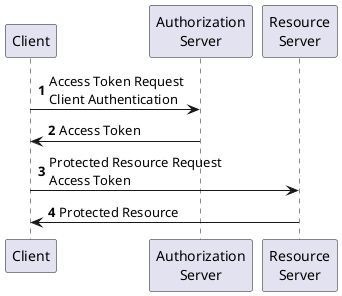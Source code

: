 @startuml OAuth 2.0 Client Credentials Grant
autonumber
participant Client as C
participant "Authorization\nServer" as AS
participant "Resource\nServer" as RS

C -> AS: Access Token Request\nClient Authentication
AS -> C: Access Token
C -> RS: Protected Resource Request\nAccess Token
RS -> C: Protected Resource
@enduml